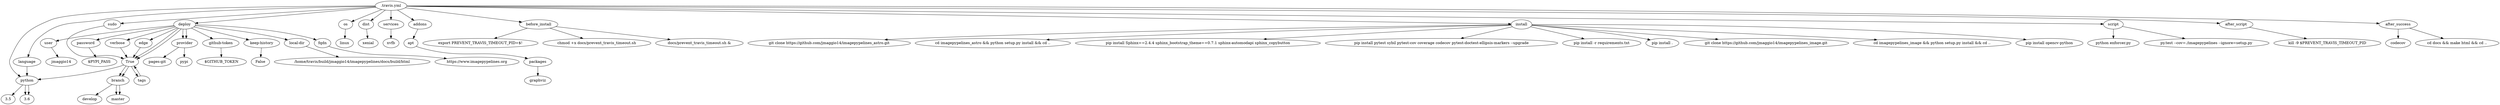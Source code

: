 digraph tree {
    ".travis.yml";
    "sudo";
    "True";
    "language";
    "python";
    "os";
    "linux";
    "dist";
    "xenial";
    "python";
    "3.5";
    "3.6";
    "services";
    "xvfb";
    "addons";
    "apt";
    "packages";
    "graphviz";
    "before_install";
    "chmod +x docs/prevent_travis_timeout.sh";
    "docs/prevent_travis_timeout.sh &";
    "export PREVENT_TRAVIS_TIMEOUT_PID=$!";
    "install";
    "pip install -r requirements.txt";
    "pip install .";
    "git clone https://github.com/jmaggio14/imagepypelines_image.git";
    "cd imagepypelines_image && python setup.py install && cd ..";
    "pip install opencv-python";
    "git clone https://github.com/jmaggio14/imagepypelines_astro.git";
    "cd imagepypelines_astro && python setup.py install && cd ..";
    "pip install Sphinx==2.4.4 sphinx_bootstrap_theme==0.7.1 sphinx-automodapi sphinx_copybutton";
    "pip install pytest sybil pytest-cov coverage codecov pytest-doctest-ellipsis-markers --upgrade";
    "script";
    "python enforcer.py";
    "py.test --cov=./imagepypelines --ignore=setup.py";
    "after_script";
    "kill -9 $PREVENT_TRAVIS_TIMEOUT_PID";
    "after_success";
    "codecov";
    "cd docs && make html && cd ..";
    "deploy";
    "provider";
    "pages:git";
    "github-token";
    "$GITHUB_TOKEN";
    "keep-history";
    "False";
    "local-dir";
    "/home/travis/build/jmaggio14/imagepypelines/docs/build/html";
    "verbose";
    "True";
    "fqdn";
    "https://www.imagepypelines.org";
    "edge";
    "True";
    "True";
    "python";
    "3.6";
    "branch";
    "develop";
    "master";
    "provider";
    "pypi";
    "user";
    "jmaggio14";
    "password";
    "$PYPI_PASS";
    "True";
    "branch";
    "master";
    "tags";
    "True";
    ".travis.yml" -> "sudo";
    ".travis.yml" -> "language";
    ".travis.yml" -> "os";
    ".travis.yml" -> "dist";
    ".travis.yml" -> "python";
    ".travis.yml" -> "services";
    ".travis.yml" -> "addons";
    ".travis.yml" -> "before_install";
    ".travis.yml" -> "install";
    ".travis.yml" -> "script";
    ".travis.yml" -> "after_script";
    ".travis.yml" -> "after_success";
    ".travis.yml" -> "deploy";
    "sudo" -> "True";
    "language" -> "python";
    "os" -> "linux";
    "dist" -> "xenial";
    "python" -> "3.5";
    "python" -> "3.6";
    "services" -> "xvfb";
    "addons" -> "apt";
    "apt" -> "packages";
    "packages" -> "graphviz";
    "before_install" -> "chmod +x docs/prevent_travis_timeout.sh";
    "before_install" -> "docs/prevent_travis_timeout.sh &";
    "before_install" -> "export PREVENT_TRAVIS_TIMEOUT_PID=$!";
    "install" -> "pip install -r requirements.txt";
    "install" -> "pip install .";
    "install" -> "git clone https://github.com/jmaggio14/imagepypelines_image.git";
    "install" -> "cd imagepypelines_image && python setup.py install && cd ..";
    "install" -> "pip install opencv-python";
    "install" -> "git clone https://github.com/jmaggio14/imagepypelines_astro.git";
    "install" -> "cd imagepypelines_astro && python setup.py install && cd ..";
    "install" -> "pip install Sphinx==2.4.4 sphinx_bootstrap_theme==0.7.1 sphinx-automodapi sphinx_copybutton";
    "install" -> "pip install pytest sybil pytest-cov coverage codecov pytest-doctest-ellipsis-markers --upgrade";
    "script" -> "python enforcer.py";
    "script" -> "py.test --cov=./imagepypelines --ignore=setup.py";
    "after_script" -> "kill -9 $PREVENT_TRAVIS_TIMEOUT_PID";
    "after_success" -> "codecov";
    "after_success" -> "cd docs && make html && cd ..";
    "deploy" -> "provider";
    "deploy" -> "github-token";
    "deploy" -> "keep-history";
    "deploy" -> "local-dir";
    "deploy" -> "verbose";
    "deploy" -> "fqdn";
    "deploy" -> "edge";
    "deploy" -> "True";
    "deploy" -> "provider";
    "deploy" -> "user";
    "deploy" -> "password";
    "deploy" -> "True";
    "provider" -> "pages:git";
    "github-token" -> "$GITHUB_TOKEN";
    "keep-history" -> "False";
    "local-dir" -> "/home/travis/build/jmaggio14/imagepypelines/docs/build/html";
    "verbose" -> "True";
    "fqdn" -> "https://www.imagepypelines.org";
    "edge" -> "True";
    "True" -> "python";
    "True" -> "branch";
    "python" -> "3.6";
    "branch" -> "develop";
    "branch" -> "master";
    "provider" -> "pypi";
    "user" -> "jmaggio14";
    "password" -> "$PYPI_PASS";
    "True" -> "branch";
    "True" -> "tags";
    "branch" -> "master";
    "tags" -> "True";
}
